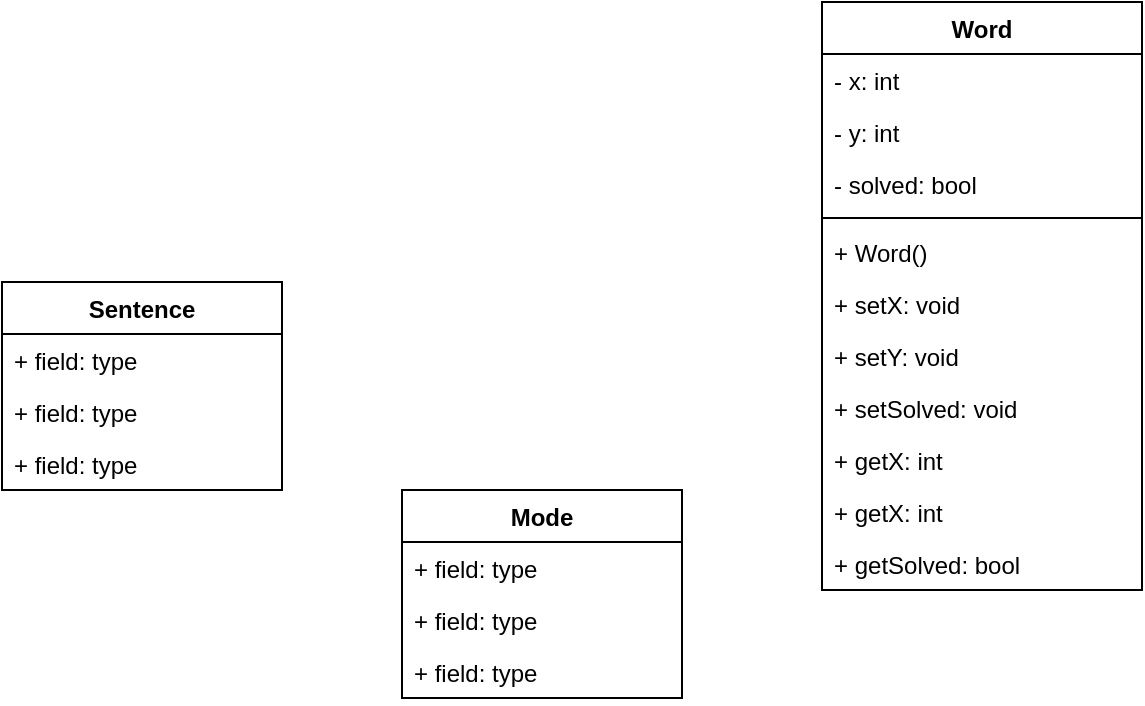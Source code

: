 <mxfile version="14.5.1" type="github">
  <diagram id="6Dkqgkf7vsBd3afeo5NH" name="Page-1">
    <mxGraphModel dx="1422" dy="713" grid="1" gridSize="10" guides="1" tooltips="1" connect="1" arrows="1" fold="1" page="1" pageScale="1" pageWidth="827" pageHeight="1169" math="0" shadow="0">
      <root>
        <mxCell id="0" />
        <mxCell id="1" parent="0" />
        <mxCell id="QzMkt83mJQYd9oITkBXi-1" value="Word" style="swimlane;fontStyle=1;align=center;verticalAlign=top;childLayout=stackLayout;horizontal=1;startSize=26;horizontalStack=0;resizeParent=1;resizeParentMax=0;resizeLast=0;collapsible=1;marginBottom=0;" vertex="1" parent="1">
          <mxGeometry x="540" y="140" width="160" height="294" as="geometry" />
        </mxCell>
        <mxCell id="QzMkt83mJQYd9oITkBXi-2" value="- x: int" style="text;strokeColor=none;fillColor=none;align=left;verticalAlign=top;spacingLeft=4;spacingRight=4;overflow=hidden;rotatable=0;points=[[0,0.5],[1,0.5]];portConstraint=eastwest;" vertex="1" parent="QzMkt83mJQYd9oITkBXi-1">
          <mxGeometry y="26" width="160" height="26" as="geometry" />
        </mxCell>
        <mxCell id="QzMkt83mJQYd9oITkBXi-40" value="- y: int" style="text;strokeColor=none;fillColor=none;align=left;verticalAlign=top;spacingLeft=4;spacingRight=4;overflow=hidden;rotatable=0;points=[[0,0.5],[1,0.5]];portConstraint=eastwest;" vertex="1" parent="QzMkt83mJQYd9oITkBXi-1">
          <mxGeometry y="52" width="160" height="26" as="geometry" />
        </mxCell>
        <mxCell id="QzMkt83mJQYd9oITkBXi-45" value="- solved: bool" style="text;strokeColor=none;fillColor=none;align=left;verticalAlign=top;spacingLeft=4;spacingRight=4;overflow=hidden;rotatable=0;points=[[0,0.5],[1,0.5]];portConstraint=eastwest;" vertex="1" parent="QzMkt83mJQYd9oITkBXi-1">
          <mxGeometry y="78" width="160" height="26" as="geometry" />
        </mxCell>
        <mxCell id="QzMkt83mJQYd9oITkBXi-3" value="" style="line;strokeWidth=1;fillColor=none;align=left;verticalAlign=middle;spacingTop=-1;spacingLeft=3;spacingRight=3;rotatable=0;labelPosition=right;points=[];portConstraint=eastwest;" vertex="1" parent="QzMkt83mJQYd9oITkBXi-1">
          <mxGeometry y="104" width="160" height="8" as="geometry" />
        </mxCell>
        <mxCell id="QzMkt83mJQYd9oITkBXi-4" value="+ Word()" style="text;strokeColor=none;fillColor=none;align=left;verticalAlign=top;spacingLeft=4;spacingRight=4;overflow=hidden;rotatable=0;points=[[0,0.5],[1,0.5]];portConstraint=eastwest;" vertex="1" parent="QzMkt83mJQYd9oITkBXi-1">
          <mxGeometry y="112" width="160" height="26" as="geometry" />
        </mxCell>
        <mxCell id="QzMkt83mJQYd9oITkBXi-35" value="+ setX: void" style="text;strokeColor=none;fillColor=none;align=left;verticalAlign=top;spacingLeft=4;spacingRight=4;overflow=hidden;rotatable=0;points=[[0,0.5],[1,0.5]];portConstraint=eastwest;" vertex="1" parent="QzMkt83mJQYd9oITkBXi-1">
          <mxGeometry y="138" width="160" height="26" as="geometry" />
        </mxCell>
        <mxCell id="QzMkt83mJQYd9oITkBXi-41" value="+ setY: void" style="text;strokeColor=none;fillColor=none;align=left;verticalAlign=top;spacingLeft=4;spacingRight=4;overflow=hidden;rotatable=0;points=[[0,0.5],[1,0.5]];portConstraint=eastwest;" vertex="1" parent="QzMkt83mJQYd9oITkBXi-1">
          <mxGeometry y="164" width="160" height="26" as="geometry" />
        </mxCell>
        <mxCell id="QzMkt83mJQYd9oITkBXi-46" value="+ setSolved: void" style="text;strokeColor=none;fillColor=none;align=left;verticalAlign=top;spacingLeft=4;spacingRight=4;overflow=hidden;rotatable=0;points=[[0,0.5],[1,0.5]];portConstraint=eastwest;" vertex="1" parent="QzMkt83mJQYd9oITkBXi-1">
          <mxGeometry y="190" width="160" height="26" as="geometry" />
        </mxCell>
        <mxCell id="QzMkt83mJQYd9oITkBXi-42" value="+ getX: int" style="text;strokeColor=none;fillColor=none;align=left;verticalAlign=top;spacingLeft=4;spacingRight=4;overflow=hidden;rotatable=0;points=[[0,0.5],[1,0.5]];portConstraint=eastwest;" vertex="1" parent="QzMkt83mJQYd9oITkBXi-1">
          <mxGeometry y="216" width="160" height="26" as="geometry" />
        </mxCell>
        <mxCell id="QzMkt83mJQYd9oITkBXi-43" value="+ getX: int" style="text;strokeColor=none;fillColor=none;align=left;verticalAlign=top;spacingLeft=4;spacingRight=4;overflow=hidden;rotatable=0;points=[[0,0.5],[1,0.5]];portConstraint=eastwest;" vertex="1" parent="QzMkt83mJQYd9oITkBXi-1">
          <mxGeometry y="242" width="160" height="26" as="geometry" />
        </mxCell>
        <mxCell id="QzMkt83mJQYd9oITkBXi-44" value="+ getSolved: bool" style="text;strokeColor=none;fillColor=none;align=left;verticalAlign=top;spacingLeft=4;spacingRight=4;overflow=hidden;rotatable=0;points=[[0,0.5],[1,0.5]];portConstraint=eastwest;" vertex="1" parent="QzMkt83mJQYd9oITkBXi-1">
          <mxGeometry y="268" width="160" height="26" as="geometry" />
        </mxCell>
        <mxCell id="QzMkt83mJQYd9oITkBXi-5" value="Sentence" style="swimlane;fontStyle=1;childLayout=stackLayout;horizontal=1;startSize=26;fillColor=none;horizontalStack=0;resizeParent=1;resizeParentMax=0;resizeLast=0;collapsible=1;marginBottom=0;" vertex="1" parent="1">
          <mxGeometry x="130" y="280" width="140" height="104" as="geometry">
            <mxRectangle x="130" y="280" width="90" height="26" as="alternateBounds" />
          </mxGeometry>
        </mxCell>
        <mxCell id="QzMkt83mJQYd9oITkBXi-6" value="+ field: type" style="text;strokeColor=none;fillColor=none;align=left;verticalAlign=top;spacingLeft=4;spacingRight=4;overflow=hidden;rotatable=0;points=[[0,0.5],[1,0.5]];portConstraint=eastwest;" vertex="1" parent="QzMkt83mJQYd9oITkBXi-5">
          <mxGeometry y="26" width="140" height="26" as="geometry" />
        </mxCell>
        <mxCell id="QzMkt83mJQYd9oITkBXi-7" value="+ field: type" style="text;strokeColor=none;fillColor=none;align=left;verticalAlign=top;spacingLeft=4;spacingRight=4;overflow=hidden;rotatable=0;points=[[0,0.5],[1,0.5]];portConstraint=eastwest;" vertex="1" parent="QzMkt83mJQYd9oITkBXi-5">
          <mxGeometry y="52" width="140" height="26" as="geometry" />
        </mxCell>
        <mxCell id="QzMkt83mJQYd9oITkBXi-8" value="+ field: type" style="text;strokeColor=none;fillColor=none;align=left;verticalAlign=top;spacingLeft=4;spacingRight=4;overflow=hidden;rotatable=0;points=[[0,0.5],[1,0.5]];portConstraint=eastwest;" vertex="1" parent="QzMkt83mJQYd9oITkBXi-5">
          <mxGeometry y="78" width="140" height="26" as="geometry" />
        </mxCell>
        <mxCell id="QzMkt83mJQYd9oITkBXi-36" value="Mode" style="swimlane;fontStyle=1;childLayout=stackLayout;horizontal=1;startSize=26;fillColor=none;horizontalStack=0;resizeParent=1;resizeParentMax=0;resizeLast=0;collapsible=1;marginBottom=0;" vertex="1" parent="1">
          <mxGeometry x="330" y="384" width="140" height="104" as="geometry">
            <mxRectangle x="130" y="280" width="90" height="26" as="alternateBounds" />
          </mxGeometry>
        </mxCell>
        <mxCell id="QzMkt83mJQYd9oITkBXi-37" value="+ field: type" style="text;strokeColor=none;fillColor=none;align=left;verticalAlign=top;spacingLeft=4;spacingRight=4;overflow=hidden;rotatable=0;points=[[0,0.5],[1,0.5]];portConstraint=eastwest;" vertex="1" parent="QzMkt83mJQYd9oITkBXi-36">
          <mxGeometry y="26" width="140" height="26" as="geometry" />
        </mxCell>
        <mxCell id="QzMkt83mJQYd9oITkBXi-38" value="+ field: type" style="text;strokeColor=none;fillColor=none;align=left;verticalAlign=top;spacingLeft=4;spacingRight=4;overflow=hidden;rotatable=0;points=[[0,0.5],[1,0.5]];portConstraint=eastwest;" vertex="1" parent="QzMkt83mJQYd9oITkBXi-36">
          <mxGeometry y="52" width="140" height="26" as="geometry" />
        </mxCell>
        <mxCell id="QzMkt83mJQYd9oITkBXi-39" value="+ field: type" style="text;strokeColor=none;fillColor=none;align=left;verticalAlign=top;spacingLeft=4;spacingRight=4;overflow=hidden;rotatable=0;points=[[0,0.5],[1,0.5]];portConstraint=eastwest;" vertex="1" parent="QzMkt83mJQYd9oITkBXi-36">
          <mxGeometry y="78" width="140" height="26" as="geometry" />
        </mxCell>
      </root>
    </mxGraphModel>
  </diagram>
</mxfile>
